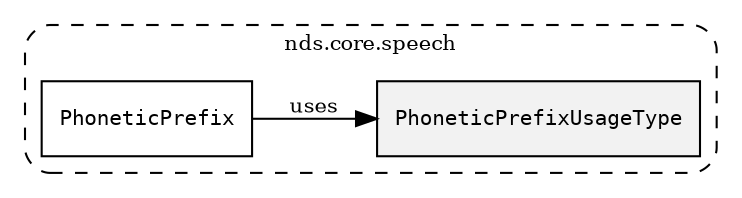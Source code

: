 /**
 * This dot file creates symbol collaboration diagram for PhoneticPrefixUsageType.
 */
digraph ZSERIO
{
    node [shape=box, fontsize=10];
    rankdir="LR";
    fontsize=10;
    tooltip="PhoneticPrefixUsageType collaboration diagram";

    subgraph "cluster_nds.core.speech"
    {
        style="dashed, rounded";
        label="nds.core.speech";
        tooltip="Package nds.core.speech";
        href="../../../content/packages/nds.core.speech.html#Package-nds-core-speech";
        target="_parent";

        "PhoneticPrefixUsageType" [style="filled", fillcolor="#0000000D", target="_parent", label=<<font face="monospace"><table align="center" border="0" cellspacing="0" cellpadding="0"><tr><td href="../../../content/packages/nds.core.speech.html#Enum-PhoneticPrefixUsageType" title="Enum defined in nds.core.speech">PhoneticPrefixUsageType</td></tr></table></font>>];
        "PhoneticPrefix" [target="_parent", label=<<font face="monospace"><table align="center" border="0" cellspacing="0" cellpadding="0"><tr><td href="../../../content/packages/nds.core.speech.html#Structure-PhoneticPrefix" title="Structure defined in nds.core.speech">PhoneticPrefix</td></tr></table></font>>];
    }

    "PhoneticPrefix" -> "PhoneticPrefixUsageType" [label="uses", fontsize=10];
}

